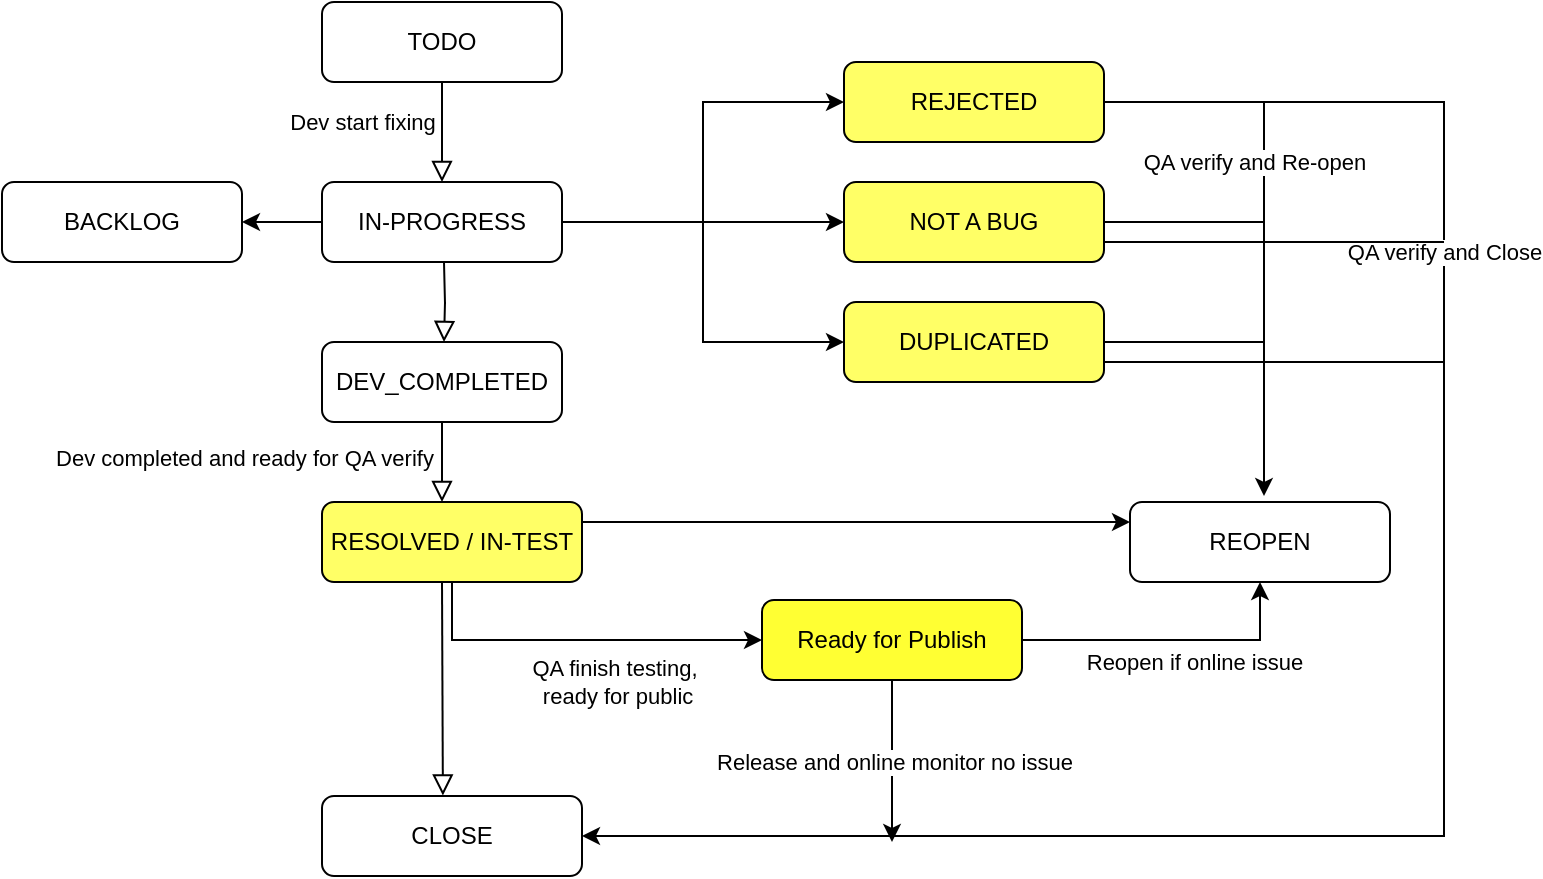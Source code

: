 <mxfile version="16.5.6" type="github">
  <diagram id="C5RBs43oDa-KdzZeNtuy" name="Page-1">
    <mxGraphModel dx="1019" dy="575" grid="1" gridSize="10" guides="1" tooltips="1" connect="1" arrows="1" fold="1" page="1" pageScale="1" pageWidth="827" pageHeight="1169" math="0" shadow="0">
      <root>
        <mxCell id="WIyWlLk6GJQsqaUBKTNV-0" />
        <mxCell id="WIyWlLk6GJQsqaUBKTNV-1" parent="WIyWlLk6GJQsqaUBKTNV-0" />
        <mxCell id="WIyWlLk6GJQsqaUBKTNV-2" value="Dev start fixing" style="rounded=0;html=1;jettySize=auto;orthogonalLoop=1;fontSize=11;endArrow=block;endFill=0;endSize=8;strokeWidth=1;shadow=0;labelBackgroundColor=none;edgeStyle=orthogonalEdgeStyle;" parent="WIyWlLk6GJQsqaUBKTNV-1" source="WIyWlLk6GJQsqaUBKTNV-3" edge="1">
          <mxGeometry x="-0.2" y="-40" relative="1" as="geometry">
            <mxPoint x="254" y="150" as="targetPoint" />
            <mxPoint as="offset" />
          </mxGeometry>
        </mxCell>
        <mxCell id="WIyWlLk6GJQsqaUBKTNV-3" value="TODO" style="rounded=1;whiteSpace=wrap;html=1;fontSize=12;glass=0;strokeWidth=1;shadow=0;" parent="WIyWlLk6GJQsqaUBKTNV-1" vertex="1">
          <mxGeometry x="194" y="60" width="120" height="40" as="geometry" />
        </mxCell>
        <mxCell id="QGlVT2pK9E1CbUuTQiFz-16" value="" style="edgeStyle=orthogonalEdgeStyle;rounded=0;orthogonalLoop=1;jettySize=auto;html=1;" edge="1" parent="WIyWlLk6GJQsqaUBKTNV-1" source="QGlVT2pK9E1CbUuTQiFz-1" target="QGlVT2pK9E1CbUuTQiFz-12">
          <mxGeometry relative="1" as="geometry" />
        </mxCell>
        <mxCell id="QGlVT2pK9E1CbUuTQiFz-24" value="" style="edgeStyle=orthogonalEdgeStyle;rounded=0;orthogonalLoop=1;jettySize=auto;html=1;" edge="1" parent="WIyWlLk6GJQsqaUBKTNV-1" source="QGlVT2pK9E1CbUuTQiFz-1" target="QGlVT2pK9E1CbUuTQiFz-23">
          <mxGeometry relative="1" as="geometry" />
        </mxCell>
        <mxCell id="QGlVT2pK9E1CbUuTQiFz-32" style="edgeStyle=orthogonalEdgeStyle;rounded=0;orthogonalLoop=1;jettySize=auto;html=1;entryX=0;entryY=0.5;entryDx=0;entryDy=0;" edge="1" parent="WIyWlLk6GJQsqaUBKTNV-1" source="QGlVT2pK9E1CbUuTQiFz-1" target="QGlVT2pK9E1CbUuTQiFz-11">
          <mxGeometry relative="1" as="geometry" />
        </mxCell>
        <mxCell id="QGlVT2pK9E1CbUuTQiFz-33" style="edgeStyle=orthogonalEdgeStyle;rounded=0;orthogonalLoop=1;jettySize=auto;html=1;entryX=0;entryY=0.5;entryDx=0;entryDy=0;" edge="1" parent="WIyWlLk6GJQsqaUBKTNV-1" source="QGlVT2pK9E1CbUuTQiFz-1" target="QGlVT2pK9E1CbUuTQiFz-13">
          <mxGeometry relative="1" as="geometry" />
        </mxCell>
        <mxCell id="QGlVT2pK9E1CbUuTQiFz-1" value="IN-PROGRESS" style="rounded=1;whiteSpace=wrap;html=1;fontSize=12;glass=0;strokeWidth=1;shadow=0;" vertex="1" parent="WIyWlLk6GJQsqaUBKTNV-1">
          <mxGeometry x="194" y="150" width="120" height="40" as="geometry" />
        </mxCell>
        <mxCell id="QGlVT2pK9E1CbUuTQiFz-2" value="DEV_COMPLETED" style="rounded=1;whiteSpace=wrap;html=1;fontSize=12;glass=0;strokeWidth=1;shadow=0;" vertex="1" parent="WIyWlLk6GJQsqaUBKTNV-1">
          <mxGeometry x="194" y="230" width="120" height="40" as="geometry" />
        </mxCell>
        <mxCell id="QGlVT2pK9E1CbUuTQiFz-29" value="QA finish testing,&lt;br&gt;&amp;nbsp;ready for public" style="edgeStyle=orthogonalEdgeStyle;rounded=0;orthogonalLoop=1;jettySize=auto;html=1;" edge="1" parent="WIyWlLk6GJQsqaUBKTNV-1" source="QGlVT2pK9E1CbUuTQiFz-3" target="QGlVT2pK9E1CbUuTQiFz-28">
          <mxGeometry x="0.196" y="-21" relative="1" as="geometry">
            <Array as="points">
              <mxPoint x="259" y="379" />
            </Array>
            <mxPoint as="offset" />
          </mxGeometry>
        </mxCell>
        <mxCell id="QGlVT2pK9E1CbUuTQiFz-34" style="edgeStyle=orthogonalEdgeStyle;rounded=0;orthogonalLoop=1;jettySize=auto;html=1;" edge="1" parent="WIyWlLk6GJQsqaUBKTNV-1" source="QGlVT2pK9E1CbUuTQiFz-3" target="QGlVT2pK9E1CbUuTQiFz-10">
          <mxGeometry relative="1" as="geometry">
            <Array as="points">
              <mxPoint x="490" y="320" />
              <mxPoint x="490" y="320" />
            </Array>
          </mxGeometry>
        </mxCell>
        <mxCell id="QGlVT2pK9E1CbUuTQiFz-3" value="RESOLVED / IN-TEST" style="rounded=1;whiteSpace=wrap;html=1;fontSize=12;glass=0;strokeWidth=1;shadow=0;fillColor=#FFFF66;" vertex="1" parent="WIyWlLk6GJQsqaUBKTNV-1">
          <mxGeometry x="194" y="310" width="130" height="40" as="geometry" />
        </mxCell>
        <mxCell id="QGlVT2pK9E1CbUuTQiFz-5" value="" style="rounded=0;html=1;jettySize=auto;orthogonalLoop=1;fontSize=11;endArrow=block;endFill=0;endSize=8;strokeWidth=1;shadow=0;labelBackgroundColor=none;edgeStyle=orthogonalEdgeStyle;" edge="1" parent="WIyWlLk6GJQsqaUBKTNV-1">
          <mxGeometry relative="1" as="geometry">
            <mxPoint x="255" y="190" as="sourcePoint" />
            <mxPoint x="255" y="230" as="targetPoint" />
          </mxGeometry>
        </mxCell>
        <mxCell id="QGlVT2pK9E1CbUuTQiFz-6" value="Dev completed and ready for QA verify" style="rounded=0;html=1;jettySize=auto;orthogonalLoop=1;fontSize=11;endArrow=block;endFill=0;endSize=8;strokeWidth=1;shadow=0;labelBackgroundColor=none;edgeStyle=orthogonalEdgeStyle;exitX=0.5;exitY=1;exitDx=0;exitDy=0;" edge="1" parent="WIyWlLk6GJQsqaUBKTNV-1" source="QGlVT2pK9E1CbUuTQiFz-2">
          <mxGeometry y="-100" relative="1" as="geometry">
            <mxPoint x="254" y="290" as="sourcePoint" />
            <mxPoint x="254" y="310" as="targetPoint" />
            <mxPoint as="offset" />
          </mxGeometry>
        </mxCell>
        <mxCell id="QGlVT2pK9E1CbUuTQiFz-7" value="CLOSE" style="rounded=1;whiteSpace=wrap;html=1;fontSize=12;glass=0;strokeWidth=1;shadow=0;" vertex="1" parent="WIyWlLk6GJQsqaUBKTNV-1">
          <mxGeometry x="194" y="457" width="130" height="40" as="geometry" />
        </mxCell>
        <mxCell id="QGlVT2pK9E1CbUuTQiFz-8" value="" style="rounded=0;html=1;jettySize=auto;orthogonalLoop=1;fontSize=11;endArrow=block;endFill=0;endSize=8;strokeWidth=1;shadow=0;labelBackgroundColor=none;edgeStyle=orthogonalEdgeStyle;exitX=0.5;exitY=1;exitDx=0;exitDy=0;entryX=0.465;entryY=-0.006;entryDx=0;entryDy=0;entryPerimeter=0;" edge="1" parent="WIyWlLk6GJQsqaUBKTNV-1" target="QGlVT2pK9E1CbUuTQiFz-7">
          <mxGeometry relative="1" as="geometry">
            <mxPoint x="254" y="350" as="sourcePoint" />
            <mxPoint x="254" y="400" as="targetPoint" />
          </mxGeometry>
        </mxCell>
        <mxCell id="QGlVT2pK9E1CbUuTQiFz-10" value="REOPEN" style="rounded=1;whiteSpace=wrap;html=1;fontSize=12;glass=0;strokeWidth=1;shadow=0;" vertex="1" parent="WIyWlLk6GJQsqaUBKTNV-1">
          <mxGeometry x="598" y="310" width="130" height="40" as="geometry" />
        </mxCell>
        <mxCell id="QGlVT2pK9E1CbUuTQiFz-17" value="QA verify and Re-open" style="edgeStyle=orthogonalEdgeStyle;rounded=0;orthogonalLoop=1;jettySize=auto;html=1;" edge="1" parent="WIyWlLk6GJQsqaUBKTNV-1" source="QGlVT2pK9E1CbUuTQiFz-11">
          <mxGeometry x="-0.206" y="-5" relative="1" as="geometry">
            <mxPoint x="665" y="307" as="targetPoint" />
            <Array as="points">
              <mxPoint x="665" y="110" />
              <mxPoint x="665" y="307" />
            </Array>
            <mxPoint as="offset" />
          </mxGeometry>
        </mxCell>
        <mxCell id="QGlVT2pK9E1CbUuTQiFz-25" value="QA verify and Close" style="edgeStyle=orthogonalEdgeStyle;rounded=0;orthogonalLoop=1;jettySize=auto;html=1;entryX=1;entryY=0.5;entryDx=0;entryDy=0;" edge="1" parent="WIyWlLk6GJQsqaUBKTNV-1" source="QGlVT2pK9E1CbUuTQiFz-11" target="QGlVT2pK9E1CbUuTQiFz-7">
          <mxGeometry x="-0.494" relative="1" as="geometry">
            <mxPoint x="775" y="480" as="targetPoint" />
            <Array as="points">
              <mxPoint x="755" y="110" />
              <mxPoint x="755" y="477" />
            </Array>
            <mxPoint as="offset" />
          </mxGeometry>
        </mxCell>
        <mxCell id="QGlVT2pK9E1CbUuTQiFz-11" value="REJECTED" style="rounded=1;whiteSpace=wrap;html=1;fontSize=12;glass=0;strokeWidth=1;shadow=0;fillColor=#FFFF66;" vertex="1" parent="WIyWlLk6GJQsqaUBKTNV-1">
          <mxGeometry x="455" y="90" width="130" height="40" as="geometry" />
        </mxCell>
        <mxCell id="QGlVT2pK9E1CbUuTQiFz-12" value="NOT A BUG" style="rounded=1;whiteSpace=wrap;html=1;fontSize=12;glass=0;strokeWidth=1;shadow=0;fillColor=#FFFF66;" vertex="1" parent="WIyWlLk6GJQsqaUBKTNV-1">
          <mxGeometry x="455" y="150" width="130" height="40" as="geometry" />
        </mxCell>
        <mxCell id="QGlVT2pK9E1CbUuTQiFz-13" value="DUPLICATED" style="rounded=1;whiteSpace=wrap;html=1;fontSize=12;glass=0;strokeWidth=1;shadow=0;fillColor=#FFFF66;" vertex="1" parent="WIyWlLk6GJQsqaUBKTNV-1">
          <mxGeometry x="455" y="210" width="130" height="40" as="geometry" />
        </mxCell>
        <mxCell id="QGlVT2pK9E1CbUuTQiFz-20" value="" style="endArrow=none;html=1;rounded=0;" edge="1" parent="WIyWlLk6GJQsqaUBKTNV-1">
          <mxGeometry width="50" height="50" relative="1" as="geometry">
            <mxPoint x="585" y="170" as="sourcePoint" />
            <mxPoint x="665" y="170" as="targetPoint" />
          </mxGeometry>
        </mxCell>
        <mxCell id="QGlVT2pK9E1CbUuTQiFz-22" value="" style="endArrow=none;html=1;rounded=0;" edge="1" parent="WIyWlLk6GJQsqaUBKTNV-1">
          <mxGeometry width="50" height="50" relative="1" as="geometry">
            <mxPoint x="585" y="230" as="sourcePoint" />
            <mxPoint x="665" y="230" as="targetPoint" />
          </mxGeometry>
        </mxCell>
        <mxCell id="QGlVT2pK9E1CbUuTQiFz-23" value="BACKLOG" style="rounded=1;whiteSpace=wrap;html=1;fontSize=12;glass=0;strokeWidth=1;shadow=0;" vertex="1" parent="WIyWlLk6GJQsqaUBKTNV-1">
          <mxGeometry x="34" y="150" width="120" height="40" as="geometry" />
        </mxCell>
        <mxCell id="QGlVT2pK9E1CbUuTQiFz-26" value="" style="endArrow=none;html=1;rounded=0;exitX=1;exitY=0.75;exitDx=0;exitDy=0;" edge="1" parent="WIyWlLk6GJQsqaUBKTNV-1" source="QGlVT2pK9E1CbUuTQiFz-12">
          <mxGeometry width="50" height="50" relative="1" as="geometry">
            <mxPoint x="595" y="180" as="sourcePoint" />
            <mxPoint x="755" y="180" as="targetPoint" />
          </mxGeometry>
        </mxCell>
        <mxCell id="QGlVT2pK9E1CbUuTQiFz-27" value="" style="endArrow=none;html=1;rounded=0;exitX=1;exitY=0.75;exitDx=0;exitDy=0;" edge="1" parent="WIyWlLk6GJQsqaUBKTNV-1">
          <mxGeometry width="50" height="50" relative="1" as="geometry">
            <mxPoint x="585" y="240" as="sourcePoint" />
            <mxPoint x="755" y="240" as="targetPoint" />
          </mxGeometry>
        </mxCell>
        <mxCell id="QGlVT2pK9E1CbUuTQiFz-30" value="Reopen if online issue" style="edgeStyle=orthogonalEdgeStyle;rounded=0;orthogonalLoop=1;jettySize=auto;html=1;" edge="1" parent="WIyWlLk6GJQsqaUBKTNV-1" source="QGlVT2pK9E1CbUuTQiFz-28" target="QGlVT2pK9E1CbUuTQiFz-10">
          <mxGeometry x="0.162" y="-11" relative="1" as="geometry">
            <mxPoint as="offset" />
          </mxGeometry>
        </mxCell>
        <mxCell id="QGlVT2pK9E1CbUuTQiFz-31" value="Release and online monitor no issue" style="edgeStyle=orthogonalEdgeStyle;rounded=0;orthogonalLoop=1;jettySize=auto;html=1;" edge="1" parent="WIyWlLk6GJQsqaUBKTNV-1" source="QGlVT2pK9E1CbUuTQiFz-28">
          <mxGeometry relative="1" as="geometry">
            <mxPoint x="479" y="480" as="targetPoint" />
          </mxGeometry>
        </mxCell>
        <mxCell id="QGlVT2pK9E1CbUuTQiFz-28" value="Ready for Publish" style="rounded=1;whiteSpace=wrap;html=1;fontSize=12;glass=0;strokeWidth=1;shadow=0;fillColor=#FFFF33;" vertex="1" parent="WIyWlLk6GJQsqaUBKTNV-1">
          <mxGeometry x="414" y="359" width="130" height="40" as="geometry" />
        </mxCell>
      </root>
    </mxGraphModel>
  </diagram>
</mxfile>
